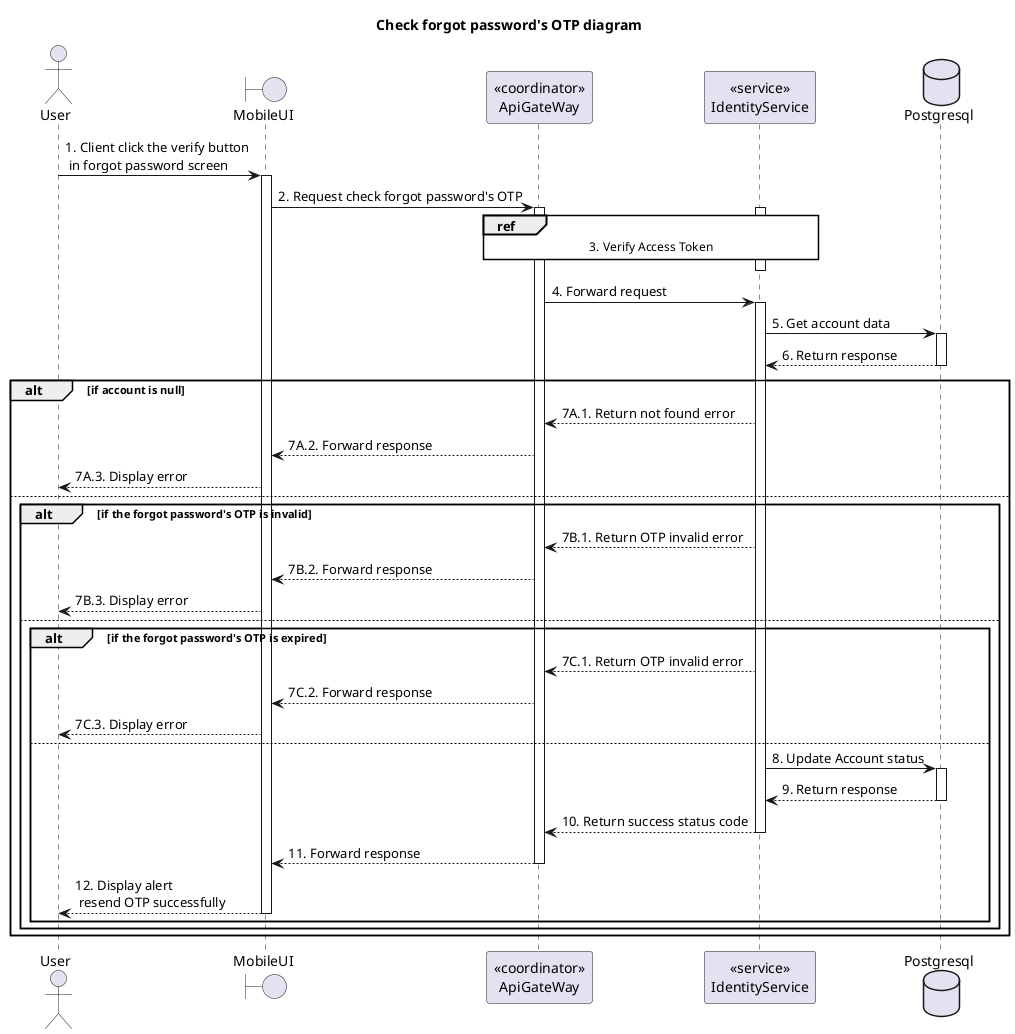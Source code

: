 @startuml Sequence
title "Check forgot password's OTP diagram"

<style>
  sequenceDiagram {
    reference {
      BackGroundColor white
    }
}
</style>

actor User
boundary MobileUI
participant "<<coordinator>>\nApiGateWay" as ApiGateway
participant "<<service>>\nIdentityService" as IdentityService
database Postgresql

User -> MobileUI ++: 1. Client click the verify button\n in forgot password screen
MobileUI -> ApiGateway ++: 2. Request check forgot password's OTP

activate IdentityService
ref over ApiGateway, IdentityService: 3. Verify Access Token
ApiGateway -[hidden]-> IdentityService
deactivate IdentityService

ApiGateway -> IdentityService ++: 4. Forward request
IdentityService -> Postgresql ++: 5. Get account data
IdentityService <-- Postgresql --: 6. Return response

alt if account is null
    ApiGateway <-- IdentityService: 7A.1. Return not found error
    MobileUI <-- ApiGateway: 7A.2. Forward response
    User <-- MobileUI: 7A.3. Display error
else
    alt if the forgot password's OTP is invalid
      ApiGateway <-- IdentityService: 7B.1. Return OTP invalid error
      MobileUI <-- ApiGateway: 7B.2. Forward response
      User <-- MobileUI: 7B.3. Display error
    else
      alt if the forgot password's OTP is expired
        ApiGateway <-- IdentityService: 7C.1. Return OTP invalid error
        MobileUI <-- ApiGateway: 7C.2. Forward response
        User <-- MobileUI: 7C.3. Display error
      else
        IdentityService -> Postgresql ++: 8. Update Account status
        IdentityService <-- Postgresql --: 9. Return response
        ApiGateway <-- IdentityService --: 10. Return success status code
        MobileUI <-- ApiGateway --: 11. Forward response
        User <-- MobileUI --: 12. Display alert\n resend OTP successfully
      end
    end
end

@enduml

